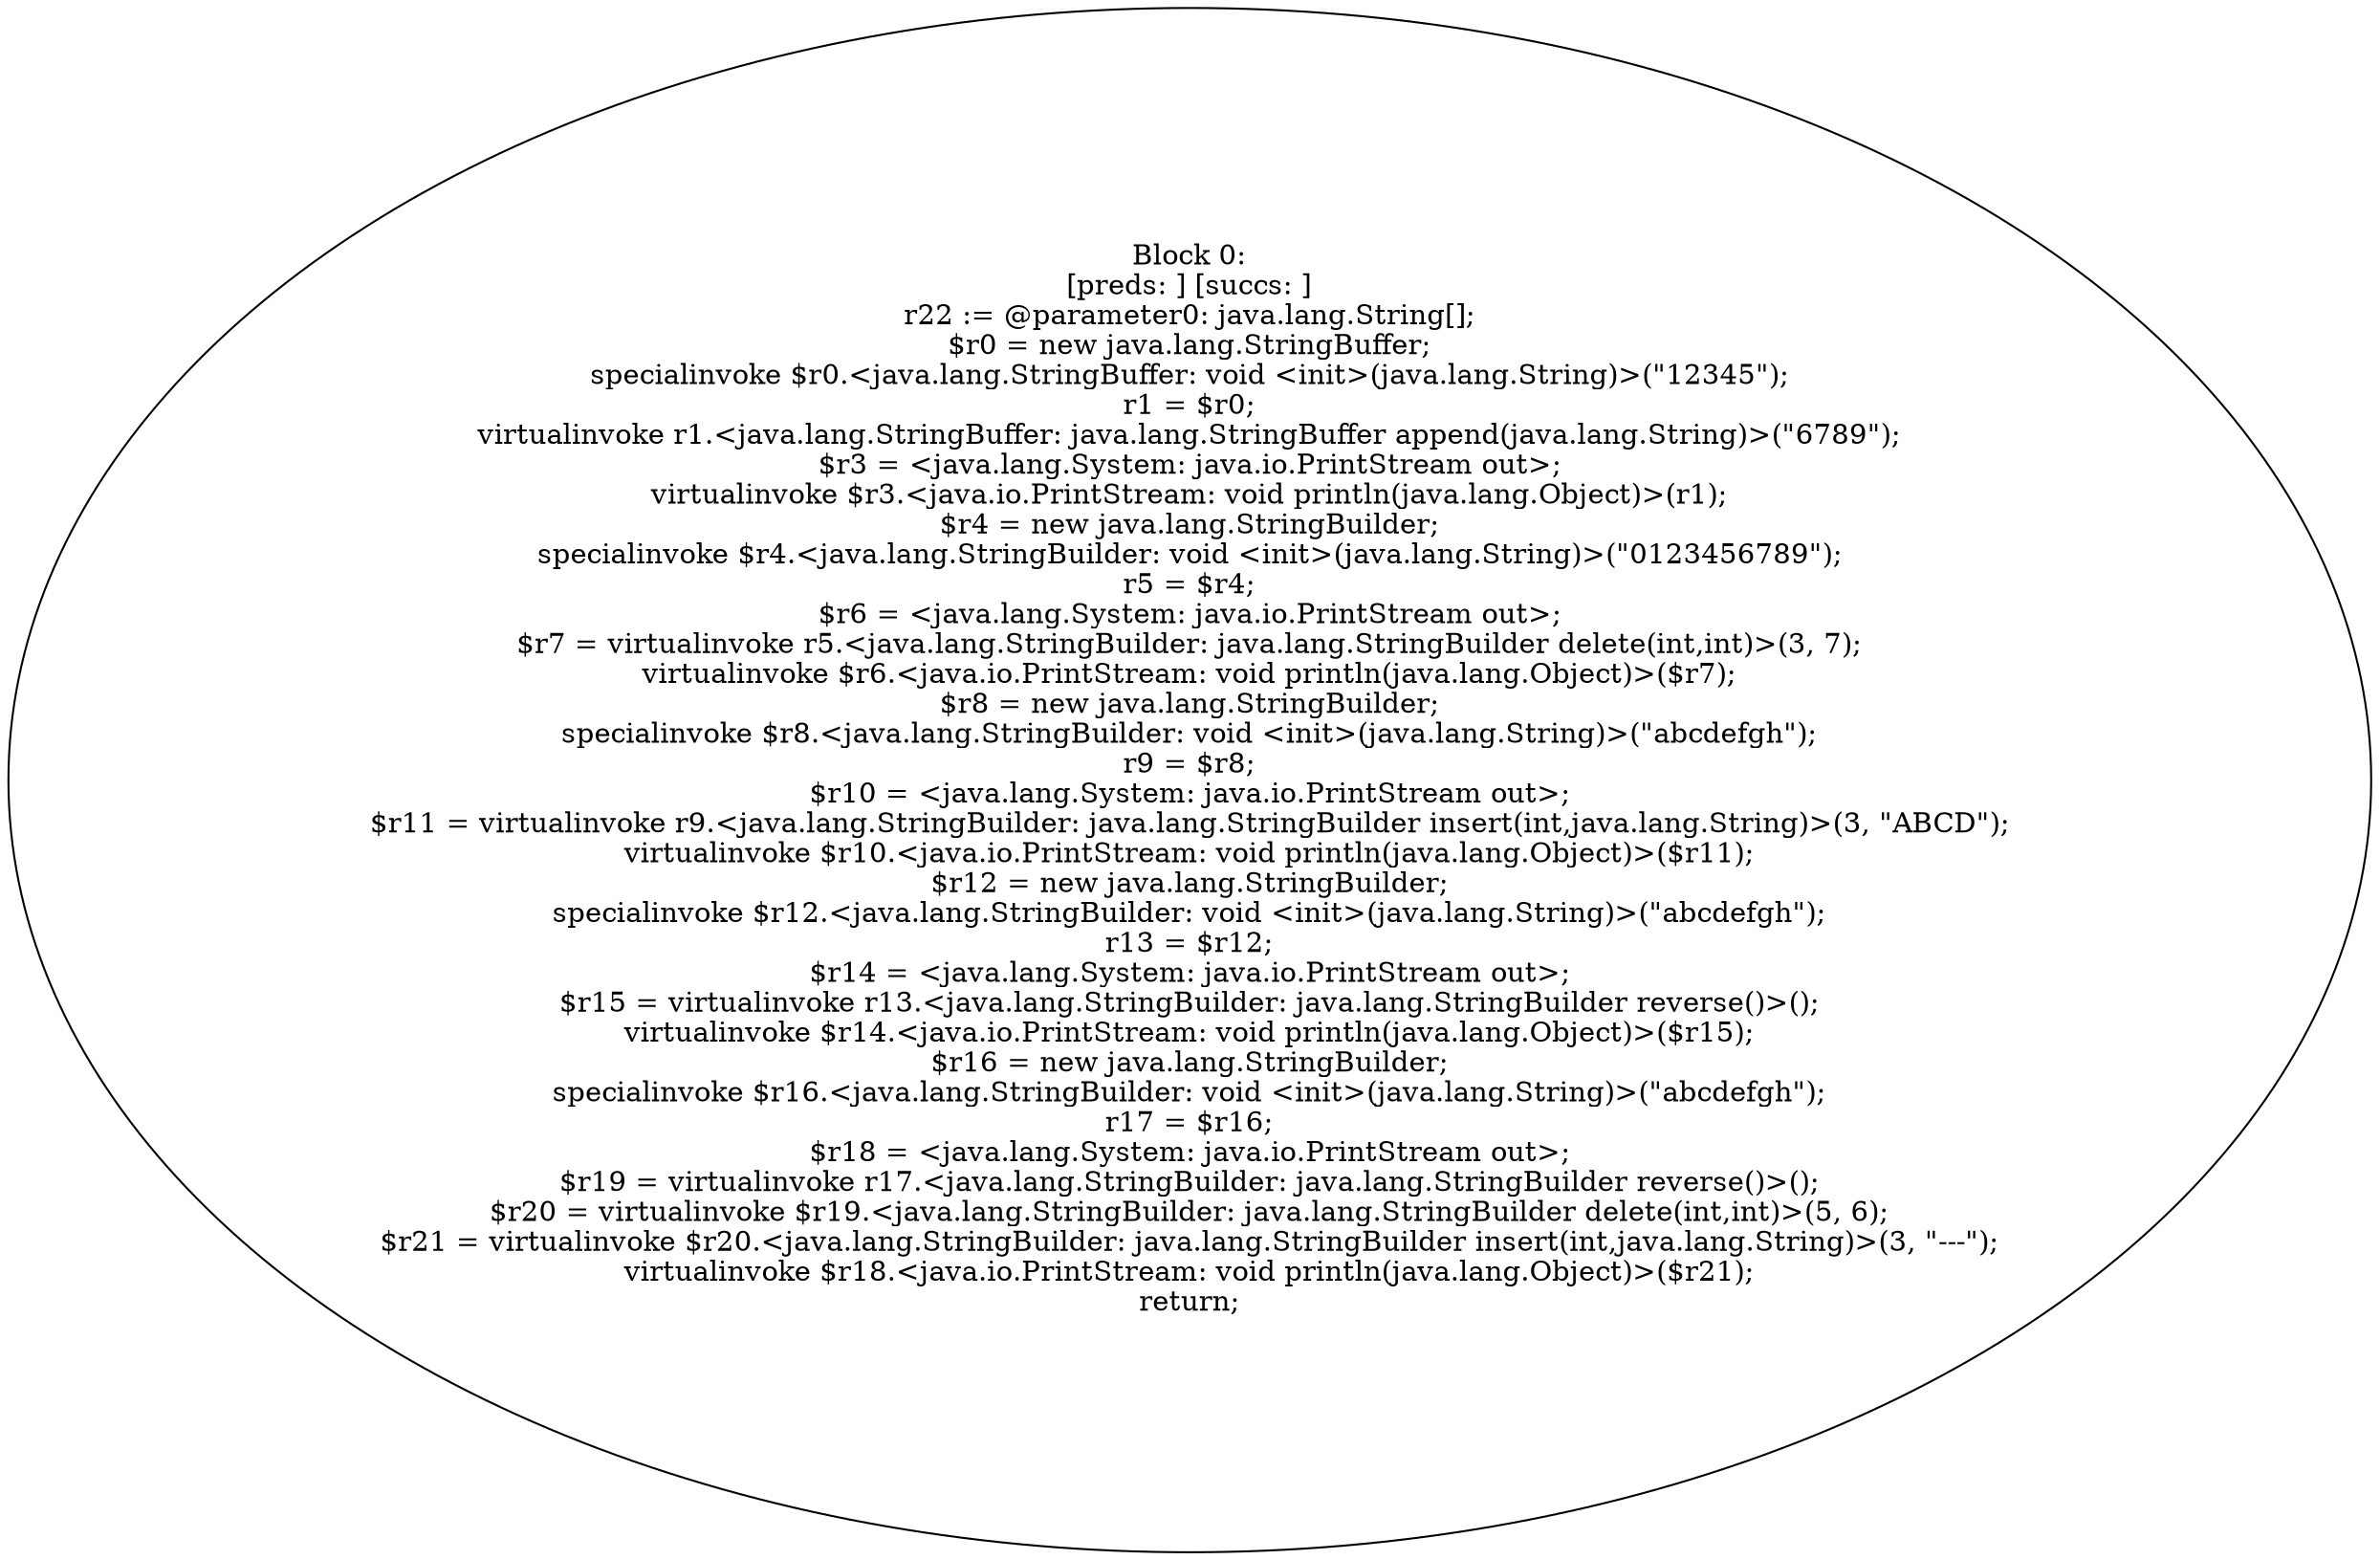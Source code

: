 digraph "unitGraph" {
    "Block 0:
[preds: ] [succs: ]
r22 := @parameter0: java.lang.String[];
$r0 = new java.lang.StringBuffer;
specialinvoke $r0.<java.lang.StringBuffer: void <init>(java.lang.String)>(\"12345\");
r1 = $r0;
virtualinvoke r1.<java.lang.StringBuffer: java.lang.StringBuffer append(java.lang.String)>(\"6789\");
$r3 = <java.lang.System: java.io.PrintStream out>;
virtualinvoke $r3.<java.io.PrintStream: void println(java.lang.Object)>(r1);
$r4 = new java.lang.StringBuilder;
specialinvoke $r4.<java.lang.StringBuilder: void <init>(java.lang.String)>(\"0123456789\");
r5 = $r4;
$r6 = <java.lang.System: java.io.PrintStream out>;
$r7 = virtualinvoke r5.<java.lang.StringBuilder: java.lang.StringBuilder delete(int,int)>(3, 7);
virtualinvoke $r6.<java.io.PrintStream: void println(java.lang.Object)>($r7);
$r8 = new java.lang.StringBuilder;
specialinvoke $r8.<java.lang.StringBuilder: void <init>(java.lang.String)>(\"abcdefgh\");
r9 = $r8;
$r10 = <java.lang.System: java.io.PrintStream out>;
$r11 = virtualinvoke r9.<java.lang.StringBuilder: java.lang.StringBuilder insert(int,java.lang.String)>(3, \"ABCD\");
virtualinvoke $r10.<java.io.PrintStream: void println(java.lang.Object)>($r11);
$r12 = new java.lang.StringBuilder;
specialinvoke $r12.<java.lang.StringBuilder: void <init>(java.lang.String)>(\"abcdefgh\");
r13 = $r12;
$r14 = <java.lang.System: java.io.PrintStream out>;
$r15 = virtualinvoke r13.<java.lang.StringBuilder: java.lang.StringBuilder reverse()>();
virtualinvoke $r14.<java.io.PrintStream: void println(java.lang.Object)>($r15);
$r16 = new java.lang.StringBuilder;
specialinvoke $r16.<java.lang.StringBuilder: void <init>(java.lang.String)>(\"abcdefgh\");
r17 = $r16;
$r18 = <java.lang.System: java.io.PrintStream out>;
$r19 = virtualinvoke r17.<java.lang.StringBuilder: java.lang.StringBuilder reverse()>();
$r20 = virtualinvoke $r19.<java.lang.StringBuilder: java.lang.StringBuilder delete(int,int)>(5, 6);
$r21 = virtualinvoke $r20.<java.lang.StringBuilder: java.lang.StringBuilder insert(int,java.lang.String)>(3, \"---\");
virtualinvoke $r18.<java.io.PrintStream: void println(java.lang.Object)>($r21);
return;
"
}
